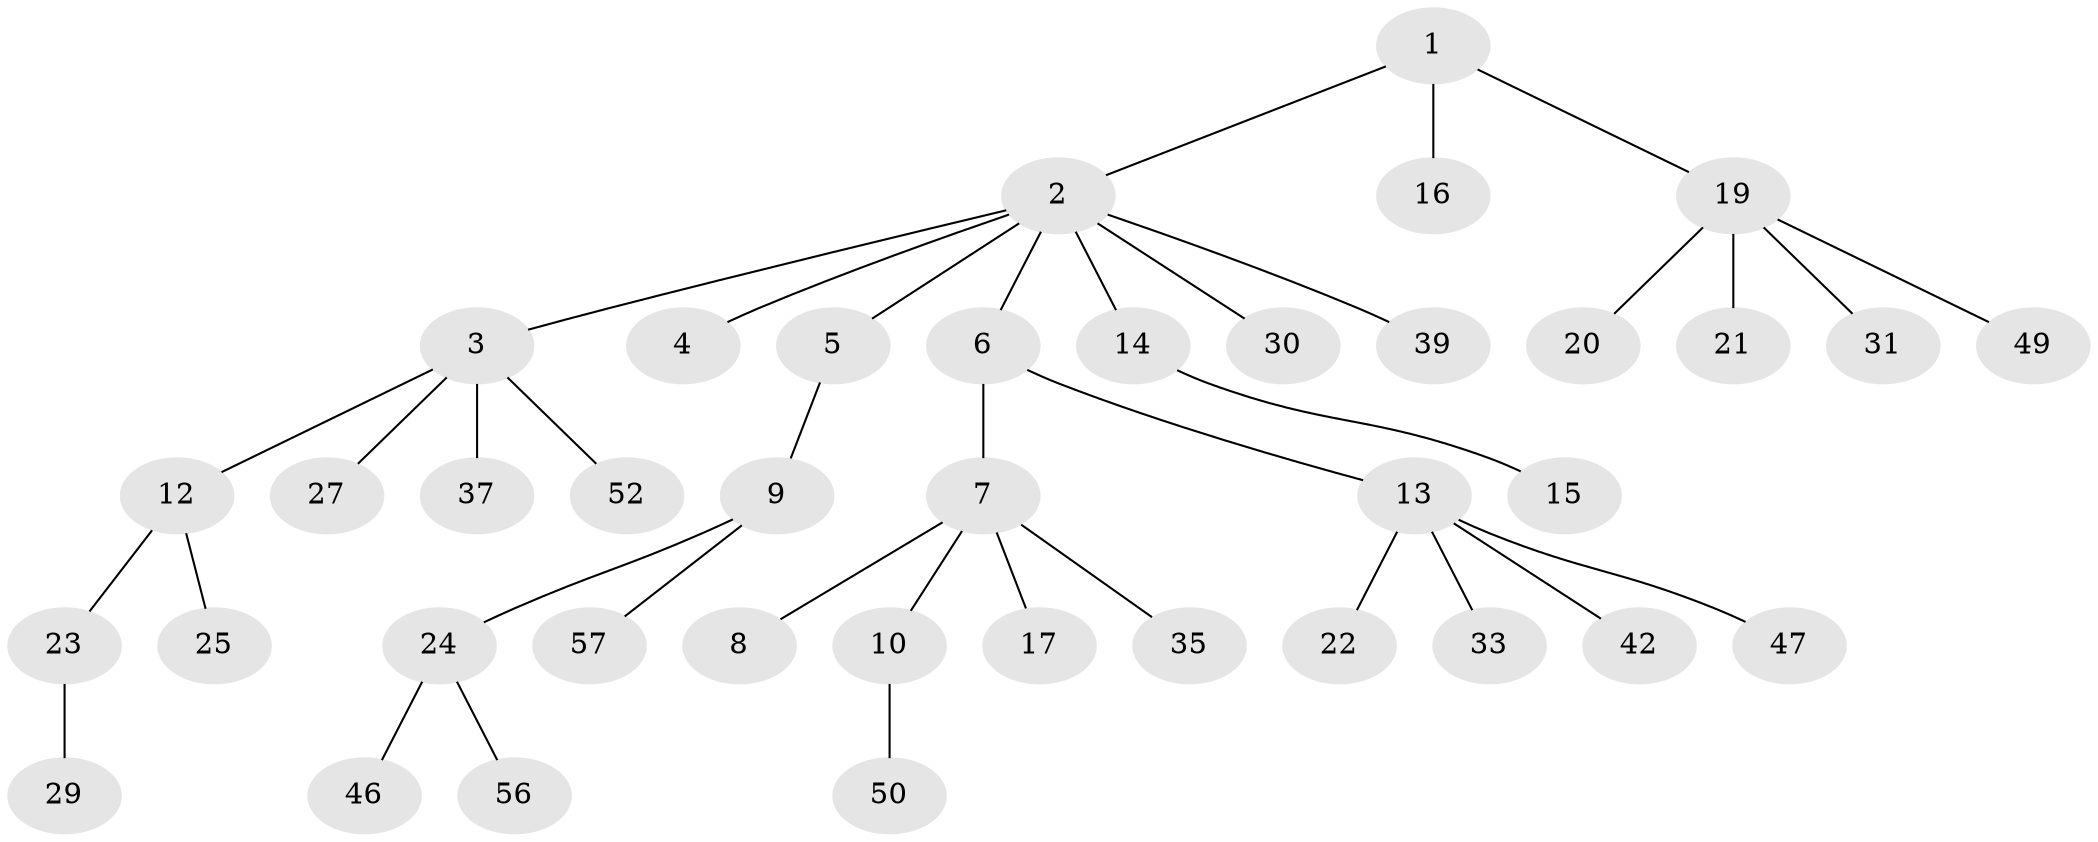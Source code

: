 // Generated by graph-tools (version 1.1) at 2025/52/02/27/25 19:52:13]
// undirected, 39 vertices, 38 edges
graph export_dot {
graph [start="1"]
  node [color=gray90,style=filled];
  1 [super="+26"];
  2 [super="+45"];
  3 [super="+40"];
  4;
  5;
  6 [super="+53"];
  7;
  8 [super="+11"];
  9 [super="+54"];
  10 [super="+36"];
  12 [super="+43"];
  13 [super="+28"];
  14 [super="+18"];
  15;
  16;
  17 [super="+51"];
  19 [super="+32"];
  20;
  21;
  22;
  23 [super="+34"];
  24 [super="+38"];
  25;
  27;
  29;
  30;
  31;
  33 [super="+44"];
  35 [super="+48"];
  37 [super="+41"];
  39;
  42;
  46;
  47;
  49 [super="+55"];
  50;
  52;
  56;
  57;
  1 -- 2;
  1 -- 16;
  1 -- 19;
  2 -- 3;
  2 -- 4;
  2 -- 5;
  2 -- 6;
  2 -- 14;
  2 -- 30;
  2 -- 39;
  3 -- 12;
  3 -- 27;
  3 -- 37;
  3 -- 52;
  5 -- 9;
  6 -- 7;
  6 -- 13;
  7 -- 8;
  7 -- 10;
  7 -- 17;
  7 -- 35;
  9 -- 24;
  9 -- 57;
  10 -- 50;
  12 -- 23;
  12 -- 25;
  13 -- 22;
  13 -- 33;
  13 -- 42;
  13 -- 47;
  14 -- 15;
  19 -- 20;
  19 -- 21;
  19 -- 31;
  19 -- 49;
  23 -- 29;
  24 -- 46;
  24 -- 56;
}
